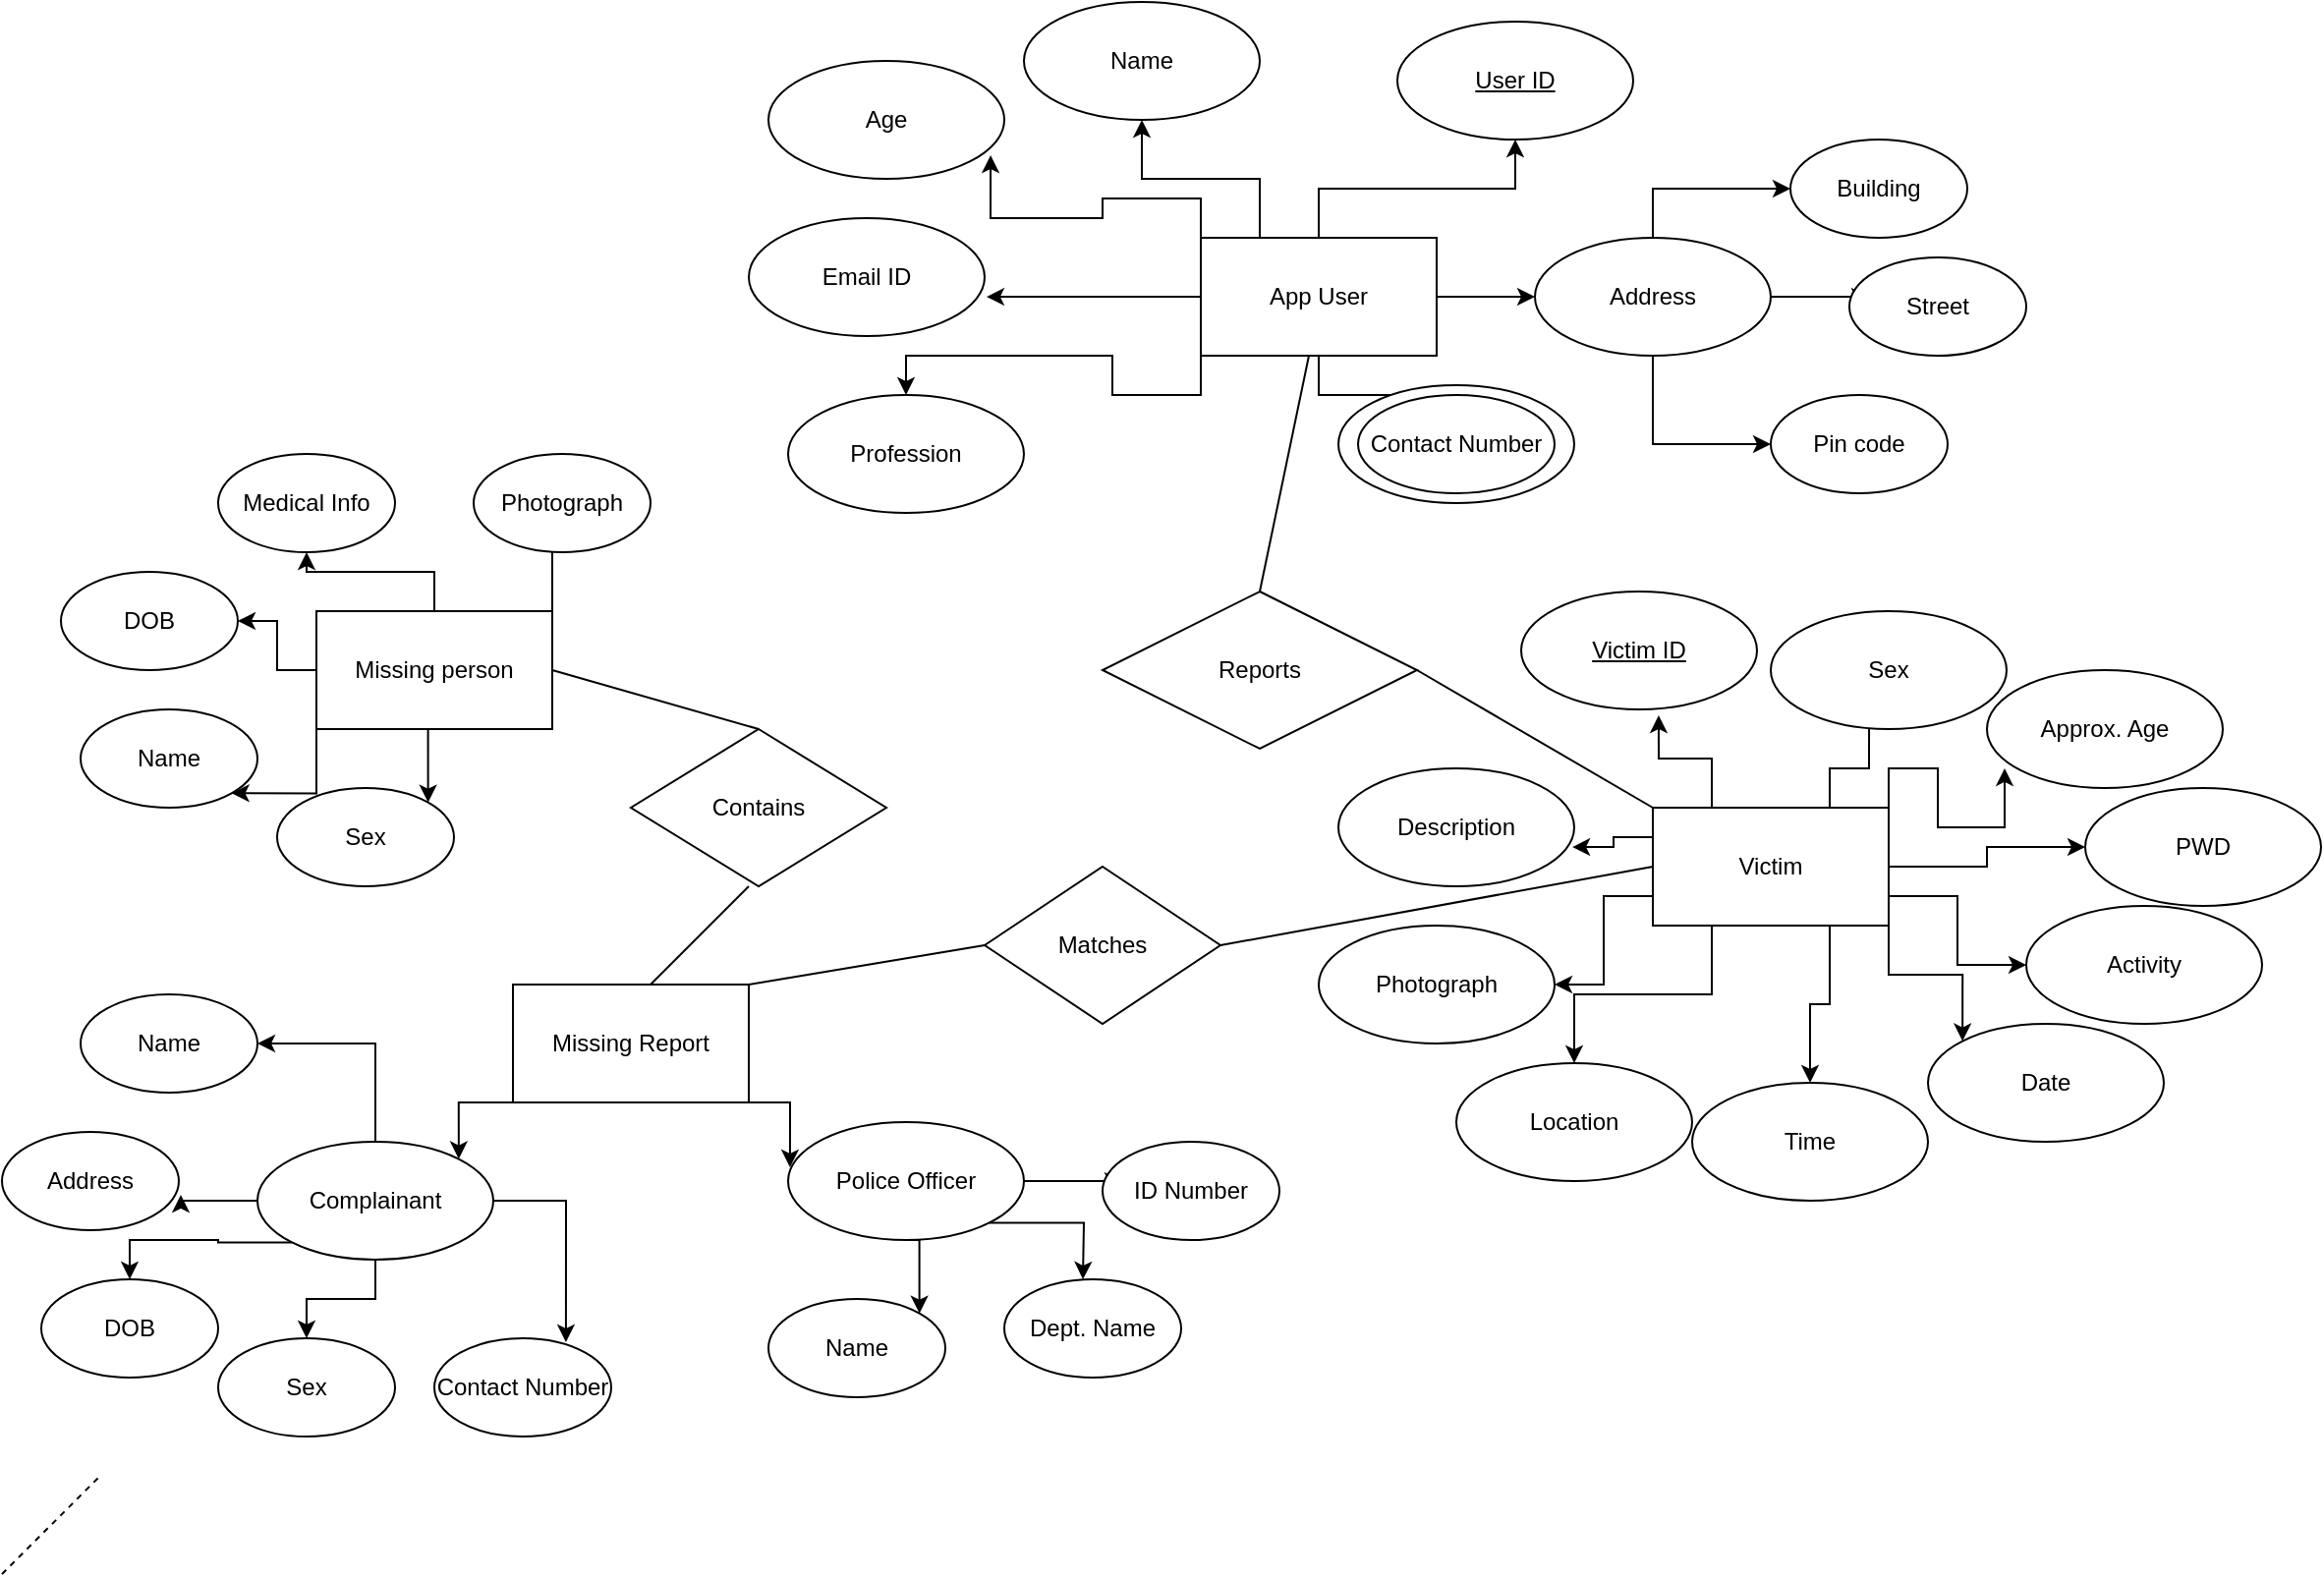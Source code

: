 <mxfile version="12.7.0" type="github">
  <diagram id="C5RBs43oDa-KdzZeNtuy" name="Page-1">
    <mxGraphModel dx="2184" dy="807" grid="1" gridSize="10" guides="1" tooltips="1" connect="1" arrows="1" fold="1" page="1" pageScale="1" pageWidth="827" pageHeight="1169" math="0" shadow="0">
      <root>
        <mxCell id="WIyWlLk6GJQsqaUBKTNV-0"/>
        <mxCell id="WIyWlLk6GJQsqaUBKTNV-1" parent="WIyWlLk6GJQsqaUBKTNV-0"/>
        <mxCell id="g_3AbLO7XpX71Ketfgga-7" style="edgeStyle=orthogonalEdgeStyle;rounded=0;orthogonalLoop=1;jettySize=auto;html=1;exitX=0.5;exitY=0;exitDx=0;exitDy=0;" edge="1" parent="WIyWlLk6GJQsqaUBKTNV-1" source="g_3AbLO7XpX71Ketfgga-0" target="g_3AbLO7XpX71Ketfgga-4">
          <mxGeometry relative="1" as="geometry"/>
        </mxCell>
        <mxCell id="g_3AbLO7XpX71Ketfgga-17" style="edgeStyle=orthogonalEdgeStyle;rounded=0;orthogonalLoop=1;jettySize=auto;html=1;exitX=0;exitY=0.5;exitDx=0;exitDy=0;entryX=1.008;entryY=0.667;entryDx=0;entryDy=0;entryPerimeter=0;" edge="1" parent="WIyWlLk6GJQsqaUBKTNV-1" source="g_3AbLO7XpX71Ketfgga-0" target="g_3AbLO7XpX71Ketfgga-2">
          <mxGeometry relative="1" as="geometry"/>
        </mxCell>
        <mxCell id="g_3AbLO7XpX71Ketfgga-18" style="edgeStyle=orthogonalEdgeStyle;rounded=0;orthogonalLoop=1;jettySize=auto;html=1;exitX=0.5;exitY=1;exitDx=0;exitDy=0;entryX=0.5;entryY=0;entryDx=0;entryDy=0;" edge="1" parent="WIyWlLk6GJQsqaUBKTNV-1" source="g_3AbLO7XpX71Ketfgga-0" target="g_3AbLO7XpX71Ketfgga-1">
          <mxGeometry relative="1" as="geometry"/>
        </mxCell>
        <mxCell id="g_3AbLO7XpX71Ketfgga-19" style="edgeStyle=orthogonalEdgeStyle;rounded=0;orthogonalLoop=1;jettySize=auto;html=1;exitX=1;exitY=0.5;exitDx=0;exitDy=0;" edge="1" parent="WIyWlLk6GJQsqaUBKTNV-1" source="g_3AbLO7XpX71Ketfgga-0" target="g_3AbLO7XpX71Ketfgga-5">
          <mxGeometry relative="1" as="geometry"/>
        </mxCell>
        <mxCell id="g_3AbLO7XpX71Ketfgga-20" style="edgeStyle=orthogonalEdgeStyle;rounded=0;orthogonalLoop=1;jettySize=auto;html=1;exitX=0.25;exitY=0;exitDx=0;exitDy=0;" edge="1" parent="WIyWlLk6GJQsqaUBKTNV-1" source="g_3AbLO7XpX71Ketfgga-0" target="g_3AbLO7XpX71Ketfgga-3">
          <mxGeometry relative="1" as="geometry"/>
        </mxCell>
        <mxCell id="g_3AbLO7XpX71Ketfgga-24" style="edgeStyle=orthogonalEdgeStyle;rounded=0;orthogonalLoop=1;jettySize=auto;html=1;exitX=0;exitY=0;exitDx=0;exitDy=0;entryX=0.942;entryY=0.8;entryDx=0;entryDy=0;entryPerimeter=0;" edge="1" parent="WIyWlLk6GJQsqaUBKTNV-1" source="g_3AbLO7XpX71Ketfgga-0" target="g_3AbLO7XpX71Ketfgga-21">
          <mxGeometry relative="1" as="geometry"/>
        </mxCell>
        <mxCell id="g_3AbLO7XpX71Ketfgga-25" style="edgeStyle=orthogonalEdgeStyle;rounded=0;orthogonalLoop=1;jettySize=auto;html=1;exitX=0;exitY=1;exitDx=0;exitDy=0;" edge="1" parent="WIyWlLk6GJQsqaUBKTNV-1" source="g_3AbLO7XpX71Ketfgga-0" target="g_3AbLO7XpX71Ketfgga-22">
          <mxGeometry relative="1" as="geometry"/>
        </mxCell>
        <mxCell id="g_3AbLO7XpX71Ketfgga-0" value="App User" style="rounded=0;whiteSpace=wrap;html=1;" vertex="1" parent="WIyWlLk6GJQsqaUBKTNV-1">
          <mxGeometry x="190" y="170" width="120" height="60" as="geometry"/>
        </mxCell>
        <mxCell id="g_3AbLO7XpX71Ketfgga-1" value="" style="ellipse;whiteSpace=wrap;html=1;" vertex="1" parent="WIyWlLk6GJQsqaUBKTNV-1">
          <mxGeometry x="260" y="245" width="120" height="60" as="geometry"/>
        </mxCell>
        <mxCell id="g_3AbLO7XpX71Ketfgga-2" value="Email ID" style="ellipse;whiteSpace=wrap;html=1;" vertex="1" parent="WIyWlLk6GJQsqaUBKTNV-1">
          <mxGeometry x="-40" y="160" width="120" height="60" as="geometry"/>
        </mxCell>
        <mxCell id="g_3AbLO7XpX71Ketfgga-3" value="Name" style="ellipse;whiteSpace=wrap;html=1;" vertex="1" parent="WIyWlLk6GJQsqaUBKTNV-1">
          <mxGeometry x="100" y="50" width="120" height="60" as="geometry"/>
        </mxCell>
        <mxCell id="g_3AbLO7XpX71Ketfgga-4" value="&lt;u&gt;User ID&lt;/u&gt;" style="ellipse;whiteSpace=wrap;html=1;" vertex="1" parent="WIyWlLk6GJQsqaUBKTNV-1">
          <mxGeometry x="290" y="60" width="120" height="60" as="geometry"/>
        </mxCell>
        <mxCell id="g_3AbLO7XpX71Ketfgga-14" style="edgeStyle=orthogonalEdgeStyle;rounded=0;orthogonalLoop=1;jettySize=auto;html=1;exitX=1;exitY=0.5;exitDx=0;exitDy=0;entryX=0.111;entryY=0.4;entryDx=0;entryDy=0;entryPerimeter=0;" edge="1" parent="WIyWlLk6GJQsqaUBKTNV-1" source="g_3AbLO7XpX71Ketfgga-5" target="g_3AbLO7XpX71Ketfgga-11">
          <mxGeometry relative="1" as="geometry"/>
        </mxCell>
        <mxCell id="g_3AbLO7XpX71Ketfgga-15" style="edgeStyle=orthogonalEdgeStyle;rounded=0;orthogonalLoop=1;jettySize=auto;html=1;exitX=0.5;exitY=0;exitDx=0;exitDy=0;entryX=0;entryY=0.5;entryDx=0;entryDy=0;" edge="1" parent="WIyWlLk6GJQsqaUBKTNV-1" source="g_3AbLO7XpX71Ketfgga-5" target="g_3AbLO7XpX71Ketfgga-12">
          <mxGeometry relative="1" as="geometry"/>
        </mxCell>
        <mxCell id="g_3AbLO7XpX71Ketfgga-16" style="edgeStyle=orthogonalEdgeStyle;rounded=0;orthogonalLoop=1;jettySize=auto;html=1;exitX=0.5;exitY=1;exitDx=0;exitDy=0;entryX=0;entryY=0.5;entryDx=0;entryDy=0;" edge="1" parent="WIyWlLk6GJQsqaUBKTNV-1" source="g_3AbLO7XpX71Ketfgga-5" target="g_3AbLO7XpX71Ketfgga-10">
          <mxGeometry relative="1" as="geometry"/>
        </mxCell>
        <mxCell id="g_3AbLO7XpX71Ketfgga-5" value="Address" style="ellipse;whiteSpace=wrap;html=1;" vertex="1" parent="WIyWlLk6GJQsqaUBKTNV-1">
          <mxGeometry x="360" y="170" width="120" height="60" as="geometry"/>
        </mxCell>
        <mxCell id="g_3AbLO7XpX71Ketfgga-9" value="Contact Number" style="ellipse;whiteSpace=wrap;html=1;" vertex="1" parent="WIyWlLk6GJQsqaUBKTNV-1">
          <mxGeometry x="270" y="250" width="100" height="50" as="geometry"/>
        </mxCell>
        <mxCell id="g_3AbLO7XpX71Ketfgga-10" value="Pin code" style="ellipse;whiteSpace=wrap;html=1;" vertex="1" parent="WIyWlLk6GJQsqaUBKTNV-1">
          <mxGeometry x="480" y="250" width="90" height="50" as="geometry"/>
        </mxCell>
        <mxCell id="g_3AbLO7XpX71Ketfgga-11" value="Street" style="ellipse;whiteSpace=wrap;html=1;" vertex="1" parent="WIyWlLk6GJQsqaUBKTNV-1">
          <mxGeometry x="520" y="180" width="90" height="50" as="geometry"/>
        </mxCell>
        <mxCell id="g_3AbLO7XpX71Ketfgga-12" value="Building" style="ellipse;whiteSpace=wrap;html=1;" vertex="1" parent="WIyWlLk6GJQsqaUBKTNV-1">
          <mxGeometry x="490" y="120" width="90" height="50" as="geometry"/>
        </mxCell>
        <mxCell id="g_3AbLO7XpX71Ketfgga-21" value="Age" style="ellipse;whiteSpace=wrap;html=1;" vertex="1" parent="WIyWlLk6GJQsqaUBKTNV-1">
          <mxGeometry x="-30" y="80" width="120" height="60" as="geometry"/>
        </mxCell>
        <mxCell id="g_3AbLO7XpX71Ketfgga-22" value="Profession" style="ellipse;whiteSpace=wrap;html=1;" vertex="1" parent="WIyWlLk6GJQsqaUBKTNV-1">
          <mxGeometry x="-20" y="250" width="120" height="60" as="geometry"/>
        </mxCell>
        <mxCell id="g_3AbLO7XpX71Ketfgga-47" style="edgeStyle=orthogonalEdgeStyle;rounded=0;orthogonalLoop=1;jettySize=auto;html=1;exitX=0.75;exitY=0;exitDx=0;exitDy=0;entryX=0.417;entryY=0.833;entryDx=0;entryDy=0;entryPerimeter=0;" edge="1" parent="WIyWlLk6GJQsqaUBKTNV-1" source="g_3AbLO7XpX71Ketfgga-27" target="g_3AbLO7XpX71Ketfgga-38">
          <mxGeometry relative="1" as="geometry"/>
        </mxCell>
        <mxCell id="g_3AbLO7XpX71Ketfgga-48" style="edgeStyle=orthogonalEdgeStyle;rounded=0;orthogonalLoop=1;jettySize=auto;html=1;exitX=1;exitY=0;exitDx=0;exitDy=0;entryX=0.075;entryY=0.833;entryDx=0;entryDy=0;entryPerimeter=0;" edge="1" parent="WIyWlLk6GJQsqaUBKTNV-1" source="g_3AbLO7XpX71Ketfgga-27" target="g_3AbLO7XpX71Ketfgga-39">
          <mxGeometry relative="1" as="geometry"/>
        </mxCell>
        <mxCell id="g_3AbLO7XpX71Ketfgga-49" style="edgeStyle=orthogonalEdgeStyle;rounded=0;orthogonalLoop=1;jettySize=auto;html=1;exitX=1;exitY=0.5;exitDx=0;exitDy=0;entryX=0;entryY=0.5;entryDx=0;entryDy=0;" edge="1" parent="WIyWlLk6GJQsqaUBKTNV-1" source="g_3AbLO7XpX71Ketfgga-27" target="g_3AbLO7XpX71Ketfgga-36">
          <mxGeometry relative="1" as="geometry"/>
        </mxCell>
        <mxCell id="g_3AbLO7XpX71Ketfgga-50" style="edgeStyle=orthogonalEdgeStyle;rounded=0;orthogonalLoop=1;jettySize=auto;html=1;exitX=1;exitY=0.75;exitDx=0;exitDy=0;" edge="1" parent="WIyWlLk6GJQsqaUBKTNV-1" source="g_3AbLO7XpX71Ketfgga-27" target="g_3AbLO7XpX71Ketfgga-31">
          <mxGeometry relative="1" as="geometry"/>
        </mxCell>
        <mxCell id="g_3AbLO7XpX71Ketfgga-51" style="edgeStyle=orthogonalEdgeStyle;rounded=0;orthogonalLoop=1;jettySize=auto;html=1;exitX=1;exitY=1;exitDx=0;exitDy=0;entryX=0;entryY=0;entryDx=0;entryDy=0;" edge="1" parent="WIyWlLk6GJQsqaUBKTNV-1" source="g_3AbLO7XpX71Ketfgga-27" target="g_3AbLO7XpX71Ketfgga-30">
          <mxGeometry relative="1" as="geometry"/>
        </mxCell>
        <mxCell id="g_3AbLO7XpX71Ketfgga-52" style="edgeStyle=orthogonalEdgeStyle;rounded=0;orthogonalLoop=1;jettySize=auto;html=1;exitX=0.75;exitY=1;exitDx=0;exitDy=0;entryX=0.5;entryY=0;entryDx=0;entryDy=0;" edge="1" parent="WIyWlLk6GJQsqaUBKTNV-1" source="g_3AbLO7XpX71Ketfgga-27" target="g_3AbLO7XpX71Ketfgga-29">
          <mxGeometry relative="1" as="geometry"/>
        </mxCell>
        <mxCell id="g_3AbLO7XpX71Ketfgga-53" style="edgeStyle=orthogonalEdgeStyle;rounded=0;orthogonalLoop=1;jettySize=auto;html=1;exitX=0.25;exitY=1;exitDx=0;exitDy=0;" edge="1" parent="WIyWlLk6GJQsqaUBKTNV-1" source="g_3AbLO7XpX71Ketfgga-27" target="g_3AbLO7XpX71Ketfgga-32">
          <mxGeometry relative="1" as="geometry"/>
        </mxCell>
        <mxCell id="g_3AbLO7XpX71Ketfgga-54" style="edgeStyle=orthogonalEdgeStyle;rounded=0;orthogonalLoop=1;jettySize=auto;html=1;exitX=0;exitY=0.75;exitDx=0;exitDy=0;" edge="1" parent="WIyWlLk6GJQsqaUBKTNV-1" source="g_3AbLO7XpX71Ketfgga-27" target="g_3AbLO7XpX71Ketfgga-37">
          <mxGeometry relative="1" as="geometry"/>
        </mxCell>
        <mxCell id="g_3AbLO7XpX71Ketfgga-55" style="edgeStyle=orthogonalEdgeStyle;rounded=0;orthogonalLoop=1;jettySize=auto;html=1;exitX=0;exitY=0.25;exitDx=0;exitDy=0;entryX=0.992;entryY=0.667;entryDx=0;entryDy=0;entryPerimeter=0;" edge="1" parent="WIyWlLk6GJQsqaUBKTNV-1" source="g_3AbLO7XpX71Ketfgga-27" target="g_3AbLO7XpX71Ketfgga-33">
          <mxGeometry relative="1" as="geometry"/>
        </mxCell>
        <mxCell id="g_3AbLO7XpX71Ketfgga-56" style="edgeStyle=orthogonalEdgeStyle;rounded=0;orthogonalLoop=1;jettySize=auto;html=1;exitX=0.25;exitY=0;exitDx=0;exitDy=0;entryX=0.583;entryY=1.05;entryDx=0;entryDy=0;entryPerimeter=0;" edge="1" parent="WIyWlLk6GJQsqaUBKTNV-1" source="g_3AbLO7XpX71Ketfgga-27" target="g_3AbLO7XpX71Ketfgga-34">
          <mxGeometry relative="1" as="geometry"/>
        </mxCell>
        <mxCell id="g_3AbLO7XpX71Ketfgga-27" value="Victim" style="rounded=0;whiteSpace=wrap;html=1;" vertex="1" parent="WIyWlLk6GJQsqaUBKTNV-1">
          <mxGeometry x="420" y="460" width="120" height="60" as="geometry"/>
        </mxCell>
        <mxCell id="g_3AbLO7XpX71Ketfgga-28" style="edgeStyle=orthogonalEdgeStyle;rounded=0;orthogonalLoop=1;jettySize=auto;html=1;exitX=0.5;exitY=1;exitDx=0;exitDy=0;" edge="1" parent="WIyWlLk6GJQsqaUBKTNV-1">
          <mxGeometry relative="1" as="geometry">
            <mxPoint x="100" y="490" as="sourcePoint"/>
            <mxPoint x="100" y="490" as="targetPoint"/>
          </mxGeometry>
        </mxCell>
        <mxCell id="g_3AbLO7XpX71Ketfgga-29" value="Time" style="ellipse;whiteSpace=wrap;html=1;" vertex="1" parent="WIyWlLk6GJQsqaUBKTNV-1">
          <mxGeometry x="440" y="600" width="120" height="60" as="geometry"/>
        </mxCell>
        <mxCell id="g_3AbLO7XpX71Ketfgga-30" value="Date" style="ellipse;whiteSpace=wrap;html=1;" vertex="1" parent="WIyWlLk6GJQsqaUBKTNV-1">
          <mxGeometry x="560" y="570" width="120" height="60" as="geometry"/>
        </mxCell>
        <mxCell id="g_3AbLO7XpX71Ketfgga-31" value="Activity" style="ellipse;whiteSpace=wrap;html=1;" vertex="1" parent="WIyWlLk6GJQsqaUBKTNV-1">
          <mxGeometry x="610" y="510" width="120" height="60" as="geometry"/>
        </mxCell>
        <mxCell id="g_3AbLO7XpX71Ketfgga-32" value="Location" style="ellipse;whiteSpace=wrap;html=1;" vertex="1" parent="WIyWlLk6GJQsqaUBKTNV-1">
          <mxGeometry x="320" y="590" width="120" height="60" as="geometry"/>
        </mxCell>
        <mxCell id="g_3AbLO7XpX71Ketfgga-33" value="Description" style="ellipse;whiteSpace=wrap;html=1;" vertex="1" parent="WIyWlLk6GJQsqaUBKTNV-1">
          <mxGeometry x="260" y="440" width="120" height="60" as="geometry"/>
        </mxCell>
        <mxCell id="g_3AbLO7XpX71Ketfgga-34" value="&lt;u&gt;Victim ID&lt;/u&gt;" style="ellipse;whiteSpace=wrap;html=1;" vertex="1" parent="WIyWlLk6GJQsqaUBKTNV-1">
          <mxGeometry x="353" y="350" width="120" height="60" as="geometry"/>
        </mxCell>
        <mxCell id="g_3AbLO7XpX71Ketfgga-36" value="PWD" style="ellipse;whiteSpace=wrap;html=1;" vertex="1" parent="WIyWlLk6GJQsqaUBKTNV-1">
          <mxGeometry x="640" y="450" width="120" height="60" as="geometry"/>
        </mxCell>
        <mxCell id="g_3AbLO7XpX71Ketfgga-37" value="Photograph" style="ellipse;whiteSpace=wrap;html=1;" vertex="1" parent="WIyWlLk6GJQsqaUBKTNV-1">
          <mxGeometry x="250" y="520" width="120" height="60" as="geometry"/>
        </mxCell>
        <mxCell id="g_3AbLO7XpX71Ketfgga-38" value="Sex" style="ellipse;whiteSpace=wrap;html=1;" vertex="1" parent="WIyWlLk6GJQsqaUBKTNV-1">
          <mxGeometry x="480" y="360" width="120" height="60" as="geometry"/>
        </mxCell>
        <mxCell id="g_3AbLO7XpX71Ketfgga-39" value="Approx. Age" style="ellipse;whiteSpace=wrap;html=1;" vertex="1" parent="WIyWlLk6GJQsqaUBKTNV-1">
          <mxGeometry x="590" y="390" width="120" height="60" as="geometry"/>
        </mxCell>
        <mxCell id="g_3AbLO7XpX71Ketfgga-40" value="Reports" style="rhombus;whiteSpace=wrap;html=1;" vertex="1" parent="WIyWlLk6GJQsqaUBKTNV-1">
          <mxGeometry x="140" y="350" width="160" height="80" as="geometry"/>
        </mxCell>
        <mxCell id="g_3AbLO7XpX71Ketfgga-111" style="edgeStyle=orthogonalEdgeStyle;rounded=0;orthogonalLoop=1;jettySize=auto;html=1;exitX=0;exitY=1;exitDx=0;exitDy=0;entryX=1;entryY=0;entryDx=0;entryDy=0;" edge="1" parent="WIyWlLk6GJQsqaUBKTNV-1" source="g_3AbLO7XpX71Ketfgga-57" target="g_3AbLO7XpX71Ketfgga-82">
          <mxGeometry relative="1" as="geometry"/>
        </mxCell>
        <mxCell id="g_3AbLO7XpX71Ketfgga-112" style="edgeStyle=orthogonalEdgeStyle;rounded=0;orthogonalLoop=1;jettySize=auto;html=1;exitX=1;exitY=1;exitDx=0;exitDy=0;entryX=0.008;entryY=0.383;entryDx=0;entryDy=0;entryPerimeter=0;" edge="1" parent="WIyWlLk6GJQsqaUBKTNV-1" source="g_3AbLO7XpX71Ketfgga-57" target="g_3AbLO7XpX71Ketfgga-85">
          <mxGeometry relative="1" as="geometry"/>
        </mxCell>
        <mxCell id="g_3AbLO7XpX71Ketfgga-57" value="Missing Report" style="rounded=0;whiteSpace=wrap;html=1;" vertex="1" parent="WIyWlLk6GJQsqaUBKTNV-1">
          <mxGeometry x="-160" y="550" width="120" height="60" as="geometry"/>
        </mxCell>
        <mxCell id="g_3AbLO7XpX71Ketfgga-113" style="edgeStyle=orthogonalEdgeStyle;rounded=0;orthogonalLoop=1;jettySize=auto;html=1;entryX=1;entryY=0.5;entryDx=0;entryDy=0;" edge="1" parent="WIyWlLk6GJQsqaUBKTNV-1" source="g_3AbLO7XpX71Ketfgga-82" target="g_3AbLO7XpX71Ketfgga-94">
          <mxGeometry relative="1" as="geometry"/>
        </mxCell>
        <mxCell id="g_3AbLO7XpX71Ketfgga-114" style="edgeStyle=orthogonalEdgeStyle;rounded=0;orthogonalLoop=1;jettySize=auto;html=1;exitX=0;exitY=0.5;exitDx=0;exitDy=0;entryX=1.011;entryY=0.64;entryDx=0;entryDy=0;entryPerimeter=0;" edge="1" parent="WIyWlLk6GJQsqaUBKTNV-1" source="g_3AbLO7XpX71Ketfgga-82" target="g_3AbLO7XpX71Ketfgga-104">
          <mxGeometry relative="1" as="geometry"/>
        </mxCell>
        <mxCell id="g_3AbLO7XpX71Ketfgga-115" style="edgeStyle=orthogonalEdgeStyle;rounded=0;orthogonalLoop=1;jettySize=auto;html=1;exitX=0;exitY=1;exitDx=0;exitDy=0;" edge="1" parent="WIyWlLk6GJQsqaUBKTNV-1" source="g_3AbLO7XpX71Ketfgga-82" target="g_3AbLO7XpX71Ketfgga-107">
          <mxGeometry relative="1" as="geometry"/>
        </mxCell>
        <mxCell id="g_3AbLO7XpX71Ketfgga-116" style="edgeStyle=orthogonalEdgeStyle;rounded=0;orthogonalLoop=1;jettySize=auto;html=1;exitX=0.5;exitY=1;exitDx=0;exitDy=0;" edge="1" parent="WIyWlLk6GJQsqaUBKTNV-1" source="g_3AbLO7XpX71Ketfgga-82" target="g_3AbLO7XpX71Ketfgga-106">
          <mxGeometry relative="1" as="geometry"/>
        </mxCell>
        <mxCell id="g_3AbLO7XpX71Ketfgga-117" style="edgeStyle=orthogonalEdgeStyle;rounded=0;orthogonalLoop=1;jettySize=auto;html=1;exitX=1;exitY=0.5;exitDx=0;exitDy=0;entryX=0.744;entryY=0.04;entryDx=0;entryDy=0;entryPerimeter=0;" edge="1" parent="WIyWlLk6GJQsqaUBKTNV-1" source="g_3AbLO7XpX71Ketfgga-82" target="g_3AbLO7XpX71Ketfgga-105">
          <mxGeometry relative="1" as="geometry"/>
        </mxCell>
        <mxCell id="g_3AbLO7XpX71Ketfgga-82" value="Complainant" style="ellipse;whiteSpace=wrap;html=1;" vertex="1" parent="WIyWlLk6GJQsqaUBKTNV-1">
          <mxGeometry x="-290" y="630" width="120" height="60" as="geometry"/>
        </mxCell>
        <mxCell id="g_3AbLO7XpX71Ketfgga-118" style="edgeStyle=orthogonalEdgeStyle;rounded=0;orthogonalLoop=1;jettySize=auto;html=1;exitX=0.5;exitY=1;exitDx=0;exitDy=0;entryX=1;entryY=0;entryDx=0;entryDy=0;" edge="1" parent="WIyWlLk6GJQsqaUBKTNV-1" source="g_3AbLO7XpX71Ketfgga-85" target="g_3AbLO7XpX71Ketfgga-108">
          <mxGeometry relative="1" as="geometry"/>
        </mxCell>
        <mxCell id="g_3AbLO7XpX71Ketfgga-119" style="edgeStyle=orthogonalEdgeStyle;rounded=0;orthogonalLoop=1;jettySize=auto;html=1;exitX=1;exitY=0.5;exitDx=0;exitDy=0;entryX=0.111;entryY=0.4;entryDx=0;entryDy=0;entryPerimeter=0;" edge="1" parent="WIyWlLk6GJQsqaUBKTNV-1" source="g_3AbLO7XpX71Ketfgga-85" target="g_3AbLO7XpX71Ketfgga-109">
          <mxGeometry relative="1" as="geometry"/>
        </mxCell>
        <mxCell id="g_3AbLO7XpX71Ketfgga-120" style="edgeStyle=orthogonalEdgeStyle;rounded=0;orthogonalLoop=1;jettySize=auto;html=1;exitX=1;exitY=1;exitDx=0;exitDy=0;" edge="1" parent="WIyWlLk6GJQsqaUBKTNV-1" source="g_3AbLO7XpX71Ketfgga-85">
          <mxGeometry relative="1" as="geometry">
            <mxPoint x="130" y="700" as="targetPoint"/>
          </mxGeometry>
        </mxCell>
        <mxCell id="g_3AbLO7XpX71Ketfgga-85" value="Police Officer" style="ellipse;whiteSpace=wrap;html=1;" vertex="1" parent="WIyWlLk6GJQsqaUBKTNV-1">
          <mxGeometry x="-20" y="620" width="120" height="60" as="geometry"/>
        </mxCell>
        <mxCell id="g_3AbLO7XpX71Ketfgga-89" value="Name" style="ellipse;whiteSpace=wrap;html=1;" vertex="1" parent="WIyWlLk6GJQsqaUBKTNV-1">
          <mxGeometry x="-380" y="410" width="90" height="50" as="geometry"/>
        </mxCell>
        <mxCell id="g_3AbLO7XpX71Ketfgga-90" value="Medical Info" style="ellipse;whiteSpace=wrap;html=1;" vertex="1" parent="WIyWlLk6GJQsqaUBKTNV-1">
          <mxGeometry x="-310" y="280" width="90" height="50" as="geometry"/>
        </mxCell>
        <mxCell id="g_3AbLO7XpX71Ketfgga-91" value="DOB" style="ellipse;whiteSpace=wrap;html=1;" vertex="1" parent="WIyWlLk6GJQsqaUBKTNV-1">
          <mxGeometry x="-390" y="340" width="90" height="50" as="geometry"/>
        </mxCell>
        <mxCell id="g_3AbLO7XpX71Ketfgga-97" style="edgeStyle=orthogonalEdgeStyle;rounded=0;orthogonalLoop=1;jettySize=auto;html=1;exitX=1;exitY=0;exitDx=0;exitDy=0;entryX=0.444;entryY=0.8;entryDx=0;entryDy=0;entryPerimeter=0;" edge="1" parent="WIyWlLk6GJQsqaUBKTNV-1" source="g_3AbLO7XpX71Ketfgga-92" target="g_3AbLO7XpX71Ketfgga-96">
          <mxGeometry relative="1" as="geometry"/>
        </mxCell>
        <mxCell id="g_3AbLO7XpX71Ketfgga-100" style="edgeStyle=orthogonalEdgeStyle;rounded=0;orthogonalLoop=1;jettySize=auto;html=1;exitX=0.5;exitY=0;exitDx=0;exitDy=0;" edge="1" parent="WIyWlLk6GJQsqaUBKTNV-1" source="g_3AbLO7XpX71Ketfgga-92" target="g_3AbLO7XpX71Ketfgga-90">
          <mxGeometry relative="1" as="geometry"/>
        </mxCell>
        <mxCell id="g_3AbLO7XpX71Ketfgga-101" style="edgeStyle=orthogonalEdgeStyle;rounded=0;orthogonalLoop=1;jettySize=auto;html=1;exitX=0;exitY=0.5;exitDx=0;exitDy=0;entryX=1;entryY=0.5;entryDx=0;entryDy=0;" edge="1" parent="WIyWlLk6GJQsqaUBKTNV-1" source="g_3AbLO7XpX71Ketfgga-92" target="g_3AbLO7XpX71Ketfgga-91">
          <mxGeometry relative="1" as="geometry"/>
        </mxCell>
        <mxCell id="g_3AbLO7XpX71Ketfgga-102" style="edgeStyle=orthogonalEdgeStyle;rounded=0;orthogonalLoop=1;jettySize=auto;html=1;exitX=0;exitY=1;exitDx=0;exitDy=0;entryX=1;entryY=1;entryDx=0;entryDy=0;" edge="1" parent="WIyWlLk6GJQsqaUBKTNV-1" source="g_3AbLO7XpX71Ketfgga-92" target="g_3AbLO7XpX71Ketfgga-89">
          <mxGeometry relative="1" as="geometry"/>
        </mxCell>
        <mxCell id="g_3AbLO7XpX71Ketfgga-103" style="edgeStyle=orthogonalEdgeStyle;rounded=0;orthogonalLoop=1;jettySize=auto;html=1;exitX=0.5;exitY=1;exitDx=0;exitDy=0;entryX=1;entryY=0;entryDx=0;entryDy=0;" edge="1" parent="WIyWlLk6GJQsqaUBKTNV-1" source="g_3AbLO7XpX71Ketfgga-92" target="g_3AbLO7XpX71Ketfgga-95">
          <mxGeometry relative="1" as="geometry"/>
        </mxCell>
        <mxCell id="g_3AbLO7XpX71Ketfgga-92" value="Missing person" style="rounded=0;whiteSpace=wrap;html=1;" vertex="1" parent="WIyWlLk6GJQsqaUBKTNV-1">
          <mxGeometry x="-260" y="360" width="120" height="60" as="geometry"/>
        </mxCell>
        <mxCell id="g_3AbLO7XpX71Ketfgga-94" value="Name" style="ellipse;whiteSpace=wrap;html=1;" vertex="1" parent="WIyWlLk6GJQsqaUBKTNV-1">
          <mxGeometry x="-380" y="555" width="90" height="50" as="geometry"/>
        </mxCell>
        <mxCell id="g_3AbLO7XpX71Ketfgga-95" value="Sex" style="ellipse;whiteSpace=wrap;html=1;" vertex="1" parent="WIyWlLk6GJQsqaUBKTNV-1">
          <mxGeometry x="-280" y="450" width="90" height="50" as="geometry"/>
        </mxCell>
        <mxCell id="g_3AbLO7XpX71Ketfgga-96" value="Photograph" style="ellipse;whiteSpace=wrap;html=1;" vertex="1" parent="WIyWlLk6GJQsqaUBKTNV-1">
          <mxGeometry x="-180" y="280" width="90" height="50" as="geometry"/>
        </mxCell>
        <mxCell id="g_3AbLO7XpX71Ketfgga-104" value="Address" style="ellipse;whiteSpace=wrap;html=1;" vertex="1" parent="WIyWlLk6GJQsqaUBKTNV-1">
          <mxGeometry x="-420" y="625" width="90" height="50" as="geometry"/>
        </mxCell>
        <mxCell id="g_3AbLO7XpX71Ketfgga-105" value="Contact Number" style="ellipse;whiteSpace=wrap;html=1;" vertex="1" parent="WIyWlLk6GJQsqaUBKTNV-1">
          <mxGeometry x="-200" y="730" width="90" height="50" as="geometry"/>
        </mxCell>
        <mxCell id="g_3AbLO7XpX71Ketfgga-106" value="Sex" style="ellipse;whiteSpace=wrap;html=1;" vertex="1" parent="WIyWlLk6GJQsqaUBKTNV-1">
          <mxGeometry x="-310" y="730" width="90" height="50" as="geometry"/>
        </mxCell>
        <mxCell id="g_3AbLO7XpX71Ketfgga-107" value="DOB" style="ellipse;whiteSpace=wrap;html=1;" vertex="1" parent="WIyWlLk6GJQsqaUBKTNV-1">
          <mxGeometry x="-400" y="700" width="90" height="50" as="geometry"/>
        </mxCell>
        <mxCell id="g_3AbLO7XpX71Ketfgga-108" value="Name" style="ellipse;whiteSpace=wrap;html=1;" vertex="1" parent="WIyWlLk6GJQsqaUBKTNV-1">
          <mxGeometry x="-30" y="710" width="90" height="50" as="geometry"/>
        </mxCell>
        <mxCell id="g_3AbLO7XpX71Ketfgga-109" value="ID Number" style="ellipse;whiteSpace=wrap;html=1;" vertex="1" parent="WIyWlLk6GJQsqaUBKTNV-1">
          <mxGeometry x="140" y="630" width="90" height="50" as="geometry"/>
        </mxCell>
        <mxCell id="g_3AbLO7XpX71Ketfgga-110" value="Dept. Name" style="ellipse;whiteSpace=wrap;html=1;" vertex="1" parent="WIyWlLk6GJQsqaUBKTNV-1">
          <mxGeometry x="90" y="700" width="90" height="50" as="geometry"/>
        </mxCell>
        <mxCell id="g_3AbLO7XpX71Ketfgga-122" value="Contains" style="rhombus;whiteSpace=wrap;html=1;" vertex="1" parent="WIyWlLk6GJQsqaUBKTNV-1">
          <mxGeometry x="-100" y="420" width="130" height="80" as="geometry"/>
        </mxCell>
        <mxCell id="g_3AbLO7XpX71Ketfgga-124" value="" style="endArrow=none;html=1;entryX=0.5;entryY=0;entryDx=0;entryDy=0;" edge="1" parent="WIyWlLk6GJQsqaUBKTNV-1" target="g_3AbLO7XpX71Ketfgga-122">
          <mxGeometry width="50" height="50" relative="1" as="geometry">
            <mxPoint x="-140" y="390" as="sourcePoint"/>
            <mxPoint x="-90" y="340" as="targetPoint"/>
          </mxGeometry>
        </mxCell>
        <mxCell id="g_3AbLO7XpX71Ketfgga-125" value="" style="endArrow=none;dashed=1;html=1;" edge="1" parent="WIyWlLk6GJQsqaUBKTNV-1">
          <mxGeometry width="50" height="50" relative="1" as="geometry">
            <mxPoint x="-420" y="850" as="sourcePoint"/>
            <mxPoint x="-370" y="800" as="targetPoint"/>
          </mxGeometry>
        </mxCell>
        <mxCell id="g_3AbLO7XpX71Ketfgga-126" value="" style="endArrow=none;html=1;" edge="1" parent="WIyWlLk6GJQsqaUBKTNV-1">
          <mxGeometry width="50" height="50" relative="1" as="geometry">
            <mxPoint x="-90" y="550" as="sourcePoint"/>
            <mxPoint x="-40" y="500" as="targetPoint"/>
          </mxGeometry>
        </mxCell>
        <mxCell id="g_3AbLO7XpX71Ketfgga-127" value="" style="endArrow=none;html=1;exitX=0.5;exitY=0;exitDx=0;exitDy=0;" edge="1" parent="WIyWlLk6GJQsqaUBKTNV-1" source="g_3AbLO7XpX71Ketfgga-40">
          <mxGeometry width="50" height="50" relative="1" as="geometry">
            <mxPoint x="195" y="280" as="sourcePoint"/>
            <mxPoint x="245" y="230" as="targetPoint"/>
          </mxGeometry>
        </mxCell>
        <mxCell id="g_3AbLO7XpX71Ketfgga-128" value="" style="endArrow=none;html=1;entryX=0;entryY=0;entryDx=0;entryDy=0;" edge="1" parent="WIyWlLk6GJQsqaUBKTNV-1" target="g_3AbLO7XpX71Ketfgga-27">
          <mxGeometry width="50" height="50" relative="1" as="geometry">
            <mxPoint x="300" y="390" as="sourcePoint"/>
            <mxPoint x="350" y="340" as="targetPoint"/>
          </mxGeometry>
        </mxCell>
        <mxCell id="g_3AbLO7XpX71Ketfgga-129" value="Matches" style="rhombus;whiteSpace=wrap;html=1;" vertex="1" parent="WIyWlLk6GJQsqaUBKTNV-1">
          <mxGeometry x="80" y="490" width="120" height="80" as="geometry"/>
        </mxCell>
        <mxCell id="g_3AbLO7XpX71Ketfgga-130" value="" style="endArrow=none;html=1;entryX=0;entryY=0.5;entryDx=0;entryDy=0;" edge="1" parent="WIyWlLk6GJQsqaUBKTNV-1" target="g_3AbLO7XpX71Ketfgga-27">
          <mxGeometry width="50" height="50" relative="1" as="geometry">
            <mxPoint x="200" y="530" as="sourcePoint"/>
            <mxPoint x="250" y="480" as="targetPoint"/>
          </mxGeometry>
        </mxCell>
        <mxCell id="g_3AbLO7XpX71Ketfgga-132" value="" style="endArrow=none;html=1;entryX=0;entryY=0.5;entryDx=0;entryDy=0;" edge="1" parent="WIyWlLk6GJQsqaUBKTNV-1" target="g_3AbLO7XpX71Ketfgga-129">
          <mxGeometry width="50" height="50" relative="1" as="geometry">
            <mxPoint x="-40" y="550" as="sourcePoint"/>
            <mxPoint x="10" y="500" as="targetPoint"/>
          </mxGeometry>
        </mxCell>
      </root>
    </mxGraphModel>
  </diagram>
</mxfile>
